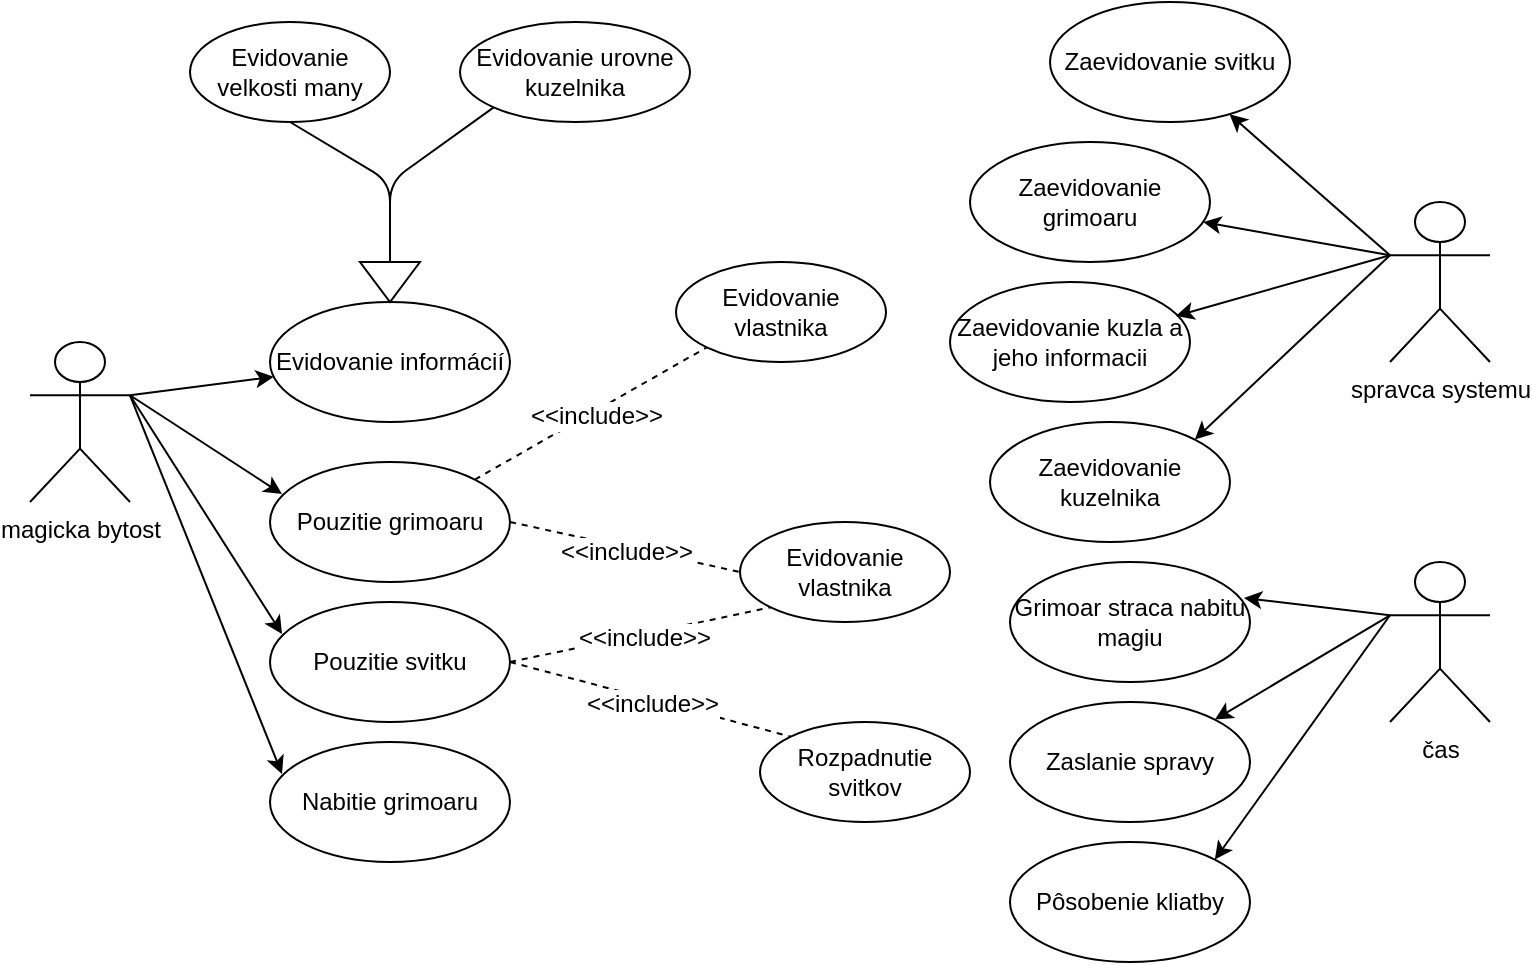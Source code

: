 <mxfile version="12.7.9" type="device"><diagram id="nu4eLKlIGCJpSfS6iPyM" name="Page-1"><mxGraphModel dx="946" dy="637" grid="1" gridSize="10" guides="1" tooltips="1" connect="1" arrows="1" fold="1" page="1" pageScale="1" pageWidth="850" pageHeight="1100" math="0" shadow="0"><root><mxCell id="0"/><mxCell id="1" parent="0"/><mxCell id="1VpTm901hjtVd2DBDDip-1" value="magicka bytost" style="shape=umlActor;verticalLabelPosition=bottom;labelBackgroundColor=#ffffff;verticalAlign=top;html=1;outlineConnect=0;" vertex="1" parent="1"><mxGeometry x="50" y="210" width="50" height="80" as="geometry"/></mxCell><mxCell id="1VpTm901hjtVd2DBDDip-6" value="" style="endArrow=classic;html=1;exitX=1;exitY=0.333;exitDx=0;exitDy=0;exitPerimeter=0;" edge="1" parent="1" source="1VpTm901hjtVd2DBDDip-1" target="1VpTm901hjtVd2DBDDip-7"><mxGeometry width="50" height="50" relative="1" as="geometry"><mxPoint x="190" y="280" as="sourcePoint"/><mxPoint x="210" y="220" as="targetPoint"/></mxGeometry></mxCell><mxCell id="1VpTm901hjtVd2DBDDip-7" value="Evidovanie informácií" style="ellipse;whiteSpace=wrap;html=1;" vertex="1" parent="1"><mxGeometry x="170" y="190" width="120" height="60" as="geometry"/></mxCell><mxCell id="1VpTm901hjtVd2DBDDip-8" value="Evidovanie velkosti many" style="ellipse;whiteSpace=wrap;html=1;" vertex="1" parent="1"><mxGeometry x="130" y="50" width="100" height="50" as="geometry"/></mxCell><mxCell id="1VpTm901hjtVd2DBDDip-9" value="Evidovanie urovne kuzelnika" style="ellipse;whiteSpace=wrap;html=1;" vertex="1" parent="1"><mxGeometry x="265" y="50" width="115" height="50" as="geometry"/></mxCell><mxCell id="1VpTm901hjtVd2DBDDip-10" value="" style="endArrow=classic;html=1;exitX=0.5;exitY=1;exitDx=0;exitDy=0;entryX=0.5;entryY=0;entryDx=0;entryDy=0;" edge="1" parent="1" source="1VpTm901hjtVd2DBDDip-8" target="1VpTm901hjtVd2DBDDip-7"><mxGeometry width="50" height="50" relative="1" as="geometry"><mxPoint x="300" y="350" as="sourcePoint"/><mxPoint x="350" y="300" as="targetPoint"/><Array as="points"><mxPoint x="230" y="130"/></Array></mxGeometry></mxCell><mxCell id="1VpTm901hjtVd2DBDDip-15" value="" style="endArrow=classic;html=1;exitX=0;exitY=1;exitDx=0;exitDy=0;entryX=1;entryY=0.5;entryDx=0;entryDy=0;" edge="1" parent="1" source="1VpTm901hjtVd2DBDDip-9" target="1VpTm901hjtVd2DBDDip-12"><mxGeometry width="50" height="50" relative="1" as="geometry"><mxPoint x="280.555" y="92.762" as="sourcePoint"/><mxPoint x="230" y="190" as="targetPoint"/><Array as="points"><mxPoint x="230" y="130"/></Array></mxGeometry></mxCell><mxCell id="1VpTm901hjtVd2DBDDip-12" value="" style="triangle;whiteSpace=wrap;html=1;direction=south;" vertex="1" parent="1"><mxGeometry x="215" y="170" width="30" height="20" as="geometry"/></mxCell><mxCell id="1VpTm901hjtVd2DBDDip-18" value="" style="group" vertex="1" connectable="0" parent="1"><mxGeometry x="170" y="270" width="120" height="60" as="geometry"/></mxCell><mxCell id="1VpTm901hjtVd2DBDDip-20" value="" style="group" vertex="1" connectable="0" parent="1VpTm901hjtVd2DBDDip-18"><mxGeometry width="120" height="60" as="geometry"/></mxCell><mxCell id="1VpTm901hjtVd2DBDDip-16" value="Pouzitie grimoaru" style="ellipse;whiteSpace=wrap;html=1;" vertex="1" parent="1VpTm901hjtVd2DBDDip-20"><mxGeometry width="120" height="60" as="geometry"/></mxCell><mxCell id="1VpTm901hjtVd2DBDDip-17" value="" style="endArrow=classic;html=1;exitX=1;exitY=0.333;exitDx=0;exitDy=0;exitPerimeter=0;entryX=0.05;entryY=0.267;entryDx=0;entryDy=0;entryPerimeter=0;" edge="1" parent="1VpTm901hjtVd2DBDDip-20" source="1VpTm901hjtVd2DBDDip-1" target="1VpTm901hjtVd2DBDDip-16"><mxGeometry width="50" height="50" relative="1" as="geometry"><mxPoint x="210" y="246.667" as="sourcePoint"/><mxPoint x="281.739" y="237.171" as="targetPoint"/></mxGeometry></mxCell><mxCell id="1VpTm901hjtVd2DBDDip-21" value="" style="group" vertex="1" connectable="0" parent="1"><mxGeometry x="170" y="340" width="120" height="60" as="geometry"/></mxCell><mxCell id="1VpTm901hjtVd2DBDDip-22" value="Pouzitie svitku" style="ellipse;whiteSpace=wrap;html=1;" vertex="1" parent="1VpTm901hjtVd2DBDDip-21"><mxGeometry width="120" height="60" as="geometry"/></mxCell><mxCell id="1VpTm901hjtVd2DBDDip-23" value="" style="endArrow=classic;html=1;entryX=0.05;entryY=0.267;entryDx=0;entryDy=0;entryPerimeter=0;exitX=1;exitY=0.333;exitDx=0;exitDy=0;exitPerimeter=0;" edge="1" parent="1" target="1VpTm901hjtVd2DBDDip-22" source="1VpTm901hjtVd2DBDDip-1"><mxGeometry width="50" height="50" relative="1" as="geometry"><mxPoint x="100" y="240" as="sourcePoint"/><mxPoint x="421.739" y="547.171" as="targetPoint"/></mxGeometry></mxCell><mxCell id="1VpTm901hjtVd2DBDDip-24" value="" style="group" vertex="1" connectable="0" parent="1"><mxGeometry x="170" y="410" width="120" height="60" as="geometry"/></mxCell><mxCell id="1VpTm901hjtVd2DBDDip-25" value="Nabitie grimoaru" style="ellipse;whiteSpace=wrap;html=1;" vertex="1" parent="1VpTm901hjtVd2DBDDip-24"><mxGeometry width="120" height="60" as="geometry"/></mxCell><mxCell id="1VpTm901hjtVd2DBDDip-26" value="" style="endArrow=classic;html=1;entryX=0.05;entryY=0.267;entryDx=0;entryDy=0;entryPerimeter=0;exitX=1;exitY=0.333;exitDx=0;exitDy=0;exitPerimeter=0;" edge="1" parent="1" target="1VpTm901hjtVd2DBDDip-25" source="1VpTm901hjtVd2DBDDip-1"><mxGeometry width="50" height="50" relative="1" as="geometry"><mxPoint x="100" y="240" as="sourcePoint"/><mxPoint x="451.739" y="647.171" as="targetPoint"/></mxGeometry></mxCell><mxCell id="1VpTm901hjtVd2DBDDip-27" value="" style="endArrow=none;dashed=1;html=1;exitX=1;exitY=0;exitDx=0;exitDy=0;entryX=0;entryY=1;entryDx=0;entryDy=0;" edge="1" parent="1" source="1VpTm901hjtVd2DBDDip-16" target="1VpTm901hjtVd2DBDDip-54"><mxGeometry width="50" height="50" relative="1" as="geometry"><mxPoint x="300" y="370" as="sourcePoint"/><mxPoint x="370" y="210" as="targetPoint"/></mxGeometry></mxCell><mxCell id="1VpTm901hjtVd2DBDDip-53" value="&amp;lt;&amp;lt;include&amp;gt;&amp;gt;" style="text;html=1;align=center;verticalAlign=middle;resizable=0;points=[];labelBackgroundColor=#ffffff;" vertex="1" connectable="0" parent="1VpTm901hjtVd2DBDDip-27"><mxGeometry x="0.022" y="-2" relative="1" as="geometry"><mxPoint as="offset"/></mxGeometry></mxCell><mxCell id="1VpTm901hjtVd2DBDDip-31" value="spravca systemu" style="shape=umlActor;verticalLabelPosition=bottom;labelBackgroundColor=#ffffff;verticalAlign=top;html=1;outlineConnect=0;" vertex="1" parent="1"><mxGeometry x="730" y="140" width="50" height="80" as="geometry"/></mxCell><mxCell id="1VpTm901hjtVd2DBDDip-32" value="" style="group" vertex="1" connectable="0" parent="1"><mxGeometry x="560" y="40" width="120" height="60" as="geometry"/></mxCell><mxCell id="1VpTm901hjtVd2DBDDip-33" value="Zaevidovanie svitku" style="ellipse;whiteSpace=wrap;html=1;" vertex="1" parent="1VpTm901hjtVd2DBDDip-32"><mxGeometry width="120" height="60" as="geometry"/></mxCell><mxCell id="1VpTm901hjtVd2DBDDip-34" value="" style="endArrow=classic;html=1;exitX=0;exitY=0.333;exitDx=0;exitDy=0;exitPerimeter=0;" edge="1" parent="1" target="1VpTm901hjtVd2DBDDip-33" source="1VpTm901hjtVd2DBDDip-31"><mxGeometry width="50" height="50" relative="1" as="geometry"><mxPoint x="770" y="286.667" as="sourcePoint"/><mxPoint x="841.739" y="277.171" as="targetPoint"/></mxGeometry></mxCell><mxCell id="1VpTm901hjtVd2DBDDip-35" value="" style="group" vertex="1" connectable="0" parent="1"><mxGeometry x="520" y="110" width="120" height="60" as="geometry"/></mxCell><mxCell id="1VpTm901hjtVd2DBDDip-36" value="Zaevidovanie grimoaru" style="ellipse;whiteSpace=wrap;html=1;" vertex="1" parent="1VpTm901hjtVd2DBDDip-35"><mxGeometry width="120" height="60" as="geometry"/></mxCell><mxCell id="1VpTm901hjtVd2DBDDip-37" value="" style="endArrow=classic;html=1;exitX=0;exitY=0.333;exitDx=0;exitDy=0;exitPerimeter=0;" edge="1" parent="1" target="1VpTm901hjtVd2DBDDip-36" source="1VpTm901hjtVd2DBDDip-31"><mxGeometry width="50" height="50" relative="1" as="geometry"><mxPoint x="710" y="210" as="sourcePoint"/><mxPoint x="801.739" y="367.171" as="targetPoint"/></mxGeometry></mxCell><mxCell id="1VpTm901hjtVd2DBDDip-38" value="" style="group" vertex="1" connectable="0" parent="1"><mxGeometry x="510" y="180" width="120" height="60" as="geometry"/></mxCell><mxCell id="1VpTm901hjtVd2DBDDip-39" value="Zaevidovanie kuzla a jeho informacii" style="ellipse;whiteSpace=wrap;html=1;" vertex="1" parent="1VpTm901hjtVd2DBDDip-38"><mxGeometry width="120" height="60" as="geometry"/></mxCell><mxCell id="1VpTm901hjtVd2DBDDip-40" value="" style="endArrow=classic;html=1;exitX=0;exitY=0.333;exitDx=0;exitDy=0;exitPerimeter=0;entryX=0.942;entryY=0.283;entryDx=0;entryDy=0;entryPerimeter=0;" edge="1" parent="1" target="1VpTm901hjtVd2DBDDip-39" source="1VpTm901hjtVd2DBDDip-31"><mxGeometry width="50" height="50" relative="1" as="geometry"><mxPoint x="730" y="170" as="sourcePoint"/><mxPoint x="630" y="200" as="targetPoint"/></mxGeometry></mxCell><mxCell id="1VpTm901hjtVd2DBDDip-41" value="" style="group" vertex="1" connectable="0" parent="1"><mxGeometry x="530" y="250" width="120" height="60" as="geometry"/></mxCell><mxCell id="1VpTm901hjtVd2DBDDip-42" value="Zaevidovanie kuzelnika" style="ellipse;whiteSpace=wrap;html=1;" vertex="1" parent="1VpTm901hjtVd2DBDDip-41"><mxGeometry width="120" height="60" as="geometry"/></mxCell><mxCell id="1VpTm901hjtVd2DBDDip-43" value="" style="endArrow=classic;html=1;entryX=1;entryY=0;entryDx=0;entryDy=0;exitX=0;exitY=0.333;exitDx=0;exitDy=0;exitPerimeter=0;" edge="1" parent="1" target="1VpTm901hjtVd2DBDDip-42" source="1VpTm901hjtVd2DBDDip-31"><mxGeometry width="50" height="50" relative="1" as="geometry"><mxPoint x="700" y="200" as="sourcePoint"/><mxPoint x="821.739" y="517.171" as="targetPoint"/></mxGeometry></mxCell><mxCell id="1VpTm901hjtVd2DBDDip-44" value="čas" style="shape=umlActor;verticalLabelPosition=bottom;labelBackgroundColor=#ffffff;verticalAlign=top;html=1;outlineConnect=0;" vertex="1" parent="1"><mxGeometry x="730" y="320" width="50" height="80" as="geometry"/></mxCell><mxCell id="1VpTm901hjtVd2DBDDip-46" value="" style="group" vertex="1" connectable="0" parent="1"><mxGeometry x="540" y="320" width="120" height="60" as="geometry"/></mxCell><mxCell id="1VpTm901hjtVd2DBDDip-47" value="Grimoar straca nabitu magiu" style="ellipse;whiteSpace=wrap;html=1;" vertex="1" parent="1VpTm901hjtVd2DBDDip-46"><mxGeometry width="120" height="60" as="geometry"/></mxCell><mxCell id="1VpTm901hjtVd2DBDDip-48" value="" style="endArrow=classic;html=1;exitX=0;exitY=0.333;exitDx=0;exitDy=0;exitPerimeter=0;entryX=0.975;entryY=0.3;entryDx=0;entryDy=0;entryPerimeter=0;" edge="1" parent="1" target="1VpTm901hjtVd2DBDDip-47" source="1VpTm901hjtVd2DBDDip-44"><mxGeometry width="50" height="50" relative="1" as="geometry"><mxPoint x="760" y="596.667" as="sourcePoint"/><mxPoint x="831.739" y="587.171" as="targetPoint"/></mxGeometry></mxCell><mxCell id="1VpTm901hjtVd2DBDDip-49" value="" style="group" vertex="1" connectable="0" parent="1"><mxGeometry x="540" y="410" width="120" height="60" as="geometry"/></mxCell><mxCell id="1VpTm901hjtVd2DBDDip-50" value="Zaslanie spravy" style="ellipse;whiteSpace=wrap;html=1;" vertex="1" parent="1VpTm901hjtVd2DBDDip-49"><mxGeometry y="-20" width="120" height="60" as="geometry"/></mxCell><mxCell id="1VpTm901hjtVd2DBDDip-51" value="" style="endArrow=classic;html=1;exitX=0;exitY=0.333;exitDx=0;exitDy=0;exitPerimeter=0;entryX=1;entryY=0;entryDx=0;entryDy=0;" edge="1" parent="1" target="1VpTm901hjtVd2DBDDip-50" source="1VpTm901hjtVd2DBDDip-44"><mxGeometry width="50" height="50" relative="1" as="geometry"><mxPoint x="710" y="646.667" as="sourcePoint"/><mxPoint x="781.739" y="637.171" as="targetPoint"/></mxGeometry></mxCell><mxCell id="1VpTm901hjtVd2DBDDip-54" value="Evidovanie vlastnika" style="ellipse;whiteSpace=wrap;html=1;" vertex="1" parent="1"><mxGeometry x="373" y="170" width="105" height="50" as="geometry"/></mxCell><mxCell id="1VpTm901hjtVd2DBDDip-55" value="" style="endArrow=none;dashed=1;html=1;exitX=1;exitY=0.5;exitDx=0;exitDy=0;entryX=0;entryY=0.5;entryDx=0;entryDy=0;" edge="1" parent="1" target="1VpTm901hjtVd2DBDDip-57" source="1VpTm901hjtVd2DBDDip-16"><mxGeometry width="50" height="50" relative="1" as="geometry"><mxPoint x="314.52" y="307.02" as="sourcePoint"/><mxPoint x="405.48" y="360" as="targetPoint"/></mxGeometry></mxCell><mxCell id="1VpTm901hjtVd2DBDDip-56" value="&amp;lt;&amp;lt;include&amp;gt;&amp;gt;" style="text;html=1;align=center;verticalAlign=middle;resizable=0;points=[];labelBackgroundColor=#ffffff;" vertex="1" connectable="0" parent="1VpTm901hjtVd2DBDDip-55"><mxGeometry x="0.022" y="-2" relative="1" as="geometry"><mxPoint as="offset"/></mxGeometry></mxCell><mxCell id="1VpTm901hjtVd2DBDDip-57" value="Evidovanie vlastnika" style="ellipse;whiteSpace=wrap;html=1;" vertex="1" parent="1"><mxGeometry x="405" y="300" width="105" height="50" as="geometry"/></mxCell><mxCell id="1VpTm901hjtVd2DBDDip-58" value="" style="endArrow=none;dashed=1;html=1;exitX=1;exitY=0.5;exitDx=0;exitDy=0;entryX=0;entryY=1;entryDx=0;entryDy=0;" edge="1" parent="1" target="1VpTm901hjtVd2DBDDip-57" source="1VpTm901hjtVd2DBDDip-22"><mxGeometry width="50" height="50" relative="1" as="geometry"><mxPoint x="311.216" y="499.997" as="sourcePoint"/><mxPoint x="427.745" y="410.21" as="targetPoint"/></mxGeometry></mxCell><mxCell id="1VpTm901hjtVd2DBDDip-59" value="&amp;lt;&amp;lt;include&amp;gt;&amp;gt;" style="text;html=1;align=center;verticalAlign=middle;resizable=0;points=[];labelBackgroundColor=#ffffff;" vertex="1" connectable="0" parent="1VpTm901hjtVd2DBDDip-58"><mxGeometry x="0.022" y="-2" relative="1" as="geometry"><mxPoint as="offset"/></mxGeometry></mxCell><mxCell id="1VpTm901hjtVd2DBDDip-62" value="" style="endArrow=none;dashed=1;html=1;exitX=1;exitY=0.5;exitDx=0;exitDy=0;entryX=0;entryY=0;entryDx=0;entryDy=0;" edge="1" parent="1" target="1VpTm901hjtVd2DBDDip-64" source="1VpTm901hjtVd2DBDDip-22"><mxGeometry width="50" height="50" relative="1" as="geometry"><mxPoint x="302.426" y="539.397" as="sourcePoint"/><mxPoint x="400" y="470.61" as="targetPoint"/></mxGeometry></mxCell><mxCell id="1VpTm901hjtVd2DBDDip-63" value="&amp;lt;&amp;lt;include&amp;gt;&amp;gt;" style="text;html=1;align=center;verticalAlign=middle;resizable=0;points=[];labelBackgroundColor=#ffffff;" vertex="1" connectable="0" parent="1VpTm901hjtVd2DBDDip-62"><mxGeometry x="0.022" y="-2" relative="1" as="geometry"><mxPoint as="offset"/></mxGeometry></mxCell><mxCell id="1VpTm901hjtVd2DBDDip-64" value="Rozpadnutie svitkov" style="ellipse;whiteSpace=wrap;html=1;" vertex="1" parent="1"><mxGeometry x="415" y="400" width="105" height="50" as="geometry"/></mxCell><mxCell id="1VpTm901hjtVd2DBDDip-67" value="Pôsobenie kliatby" style="ellipse;whiteSpace=wrap;html=1;" vertex="1" parent="1"><mxGeometry x="540" y="460" width="120" height="60" as="geometry"/></mxCell><mxCell id="1VpTm901hjtVd2DBDDip-68" value="" style="endArrow=classic;html=1;exitX=0;exitY=0.333;exitDx=0;exitDy=0;exitPerimeter=0;entryX=1;entryY=0;entryDx=0;entryDy=0;" edge="1" parent="1" source="1VpTm901hjtVd2DBDDip-44" target="1VpTm901hjtVd2DBDDip-67"><mxGeometry width="50" height="50" relative="1" as="geometry"><mxPoint x="740" y="356.667" as="sourcePoint"/><mxPoint x="652.426" y="408.787" as="targetPoint"/></mxGeometry></mxCell></root></mxGraphModel></diagram></mxfile>